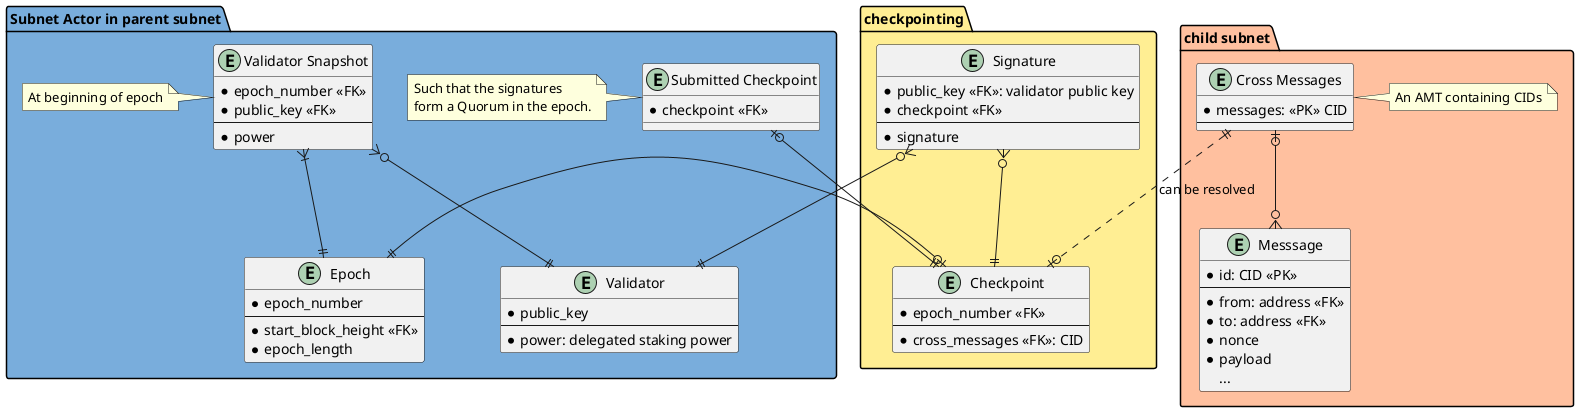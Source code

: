 
@startuml Checkpointing Schema

package "Subnet Actor in parent subnet" #79ADDC {
  entity "Validator" as validator {
    * public_key
    --
    * power: delegated staking power
  }

  entity "Epoch" as epoch {
    * epoch_number
    --
    * start_block_height <<FK>>
    * epoch_length
  }

  entity "Validator Snapshot" as validator_snapshot {
    * epoch_number <<FK>>
    * public_key <<FK>>
    --
    * power
  }
  note left
    At beginning of epoch
  end note

  entity "Submitted Checkpoint" as submit_ckpt {
    * checkpoint <<FK>>
  }
  note left
    Such that the signatures
    form a Quorum in the epoch.
  end note
}

package "checkpointing" #FFEE93 {
  entity "Checkpoint" as ckpt {
    * epoch_number <<FK>>
    --
    * cross_messages <<FK>>: CID
  }

  entity "Signature" as sig {
    * public_key <<FK>>: validator public key
    * checkpoint <<FK>>
    --
    * signature
  }
}


package "child subnet" #FFC09F {
  entity "Cross Messages" as cross_msgs {
    * messages: <<PK>> CID
    --
  }
  note right
    An AMT containing CIDs
  end note

  entity "Messsage" as msg {
    * id: CID <<PK>>
    --
    * from: address <<FK>>
    * to: address <<FK>>
    * nonce
    * payload
    ...
  }
}

validator_snapshot }|--|| epoch
validator_snapshot }o--|| validator

ckpt |o--|| epoch
submit_ckpt |o--|| ckpt

sig }o--|| validator
sig }o--|| ckpt

cross_msgs |o--o{ msg
cross_msgs ||..o| ckpt : can be resolved

@enduml
